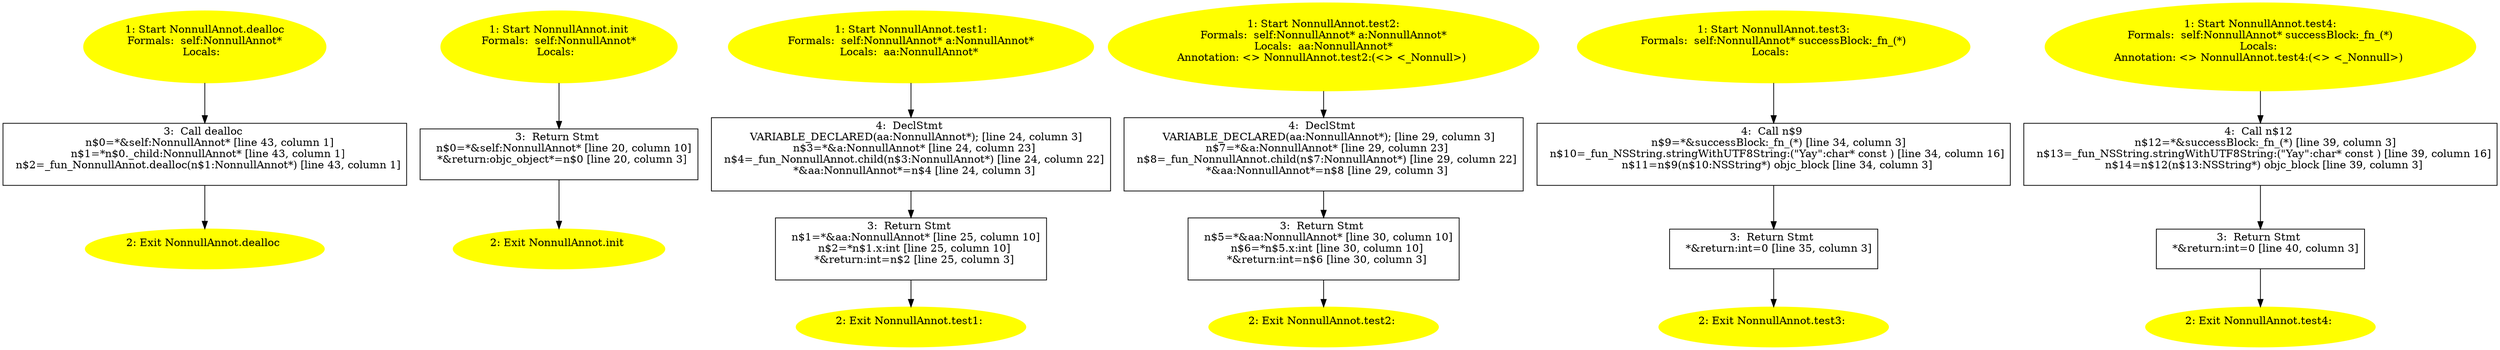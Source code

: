 /* @generated */
digraph cfg {
"dealloc#NonnullAnnot#instance.0759b4c4bc783d3b87f6d785a8b2c369_1" [label="1: Start NonnullAnnot.dealloc\nFormals:  self:NonnullAnnot*\nLocals:  \n  " color=yellow style=filled]
	

	 "dealloc#NonnullAnnot#instance.0759b4c4bc783d3b87f6d785a8b2c369_1" -> "dealloc#NonnullAnnot#instance.0759b4c4bc783d3b87f6d785a8b2c369_3" ;
"dealloc#NonnullAnnot#instance.0759b4c4bc783d3b87f6d785a8b2c369_2" [label="2: Exit NonnullAnnot.dealloc \n  " color=yellow style=filled]
	

"dealloc#NonnullAnnot#instance.0759b4c4bc783d3b87f6d785a8b2c369_3" [label="3:  Call dealloc \n   n$0=*&self:NonnullAnnot* [line 43, column 1]\n  n$1=*n$0._child:NonnullAnnot* [line 43, column 1]\n  n$2=_fun_NonnullAnnot.dealloc(n$1:NonnullAnnot*) [line 43, column 1]\n " shape="box"]
	

	 "dealloc#NonnullAnnot#instance.0759b4c4bc783d3b87f6d785a8b2c369_3" -> "dealloc#NonnullAnnot#instance.0759b4c4bc783d3b87f6d785a8b2c369_2" ;
"init#NonnullAnnot#instance.b2b74f8dde6ae5957922f59d81ccda45_1" [label="1: Start NonnullAnnot.init\nFormals:  self:NonnullAnnot*\nLocals:  \n  " color=yellow style=filled]
	

	 "init#NonnullAnnot#instance.b2b74f8dde6ae5957922f59d81ccda45_1" -> "init#NonnullAnnot#instance.b2b74f8dde6ae5957922f59d81ccda45_3" ;
"init#NonnullAnnot#instance.b2b74f8dde6ae5957922f59d81ccda45_2" [label="2: Exit NonnullAnnot.init \n  " color=yellow style=filled]
	

"init#NonnullAnnot#instance.b2b74f8dde6ae5957922f59d81ccda45_3" [label="3:  Return Stmt \n   n$0=*&self:NonnullAnnot* [line 20, column 10]\n  *&return:objc_object*=n$0 [line 20, column 3]\n " shape="box"]
	

	 "init#NonnullAnnot#instance.b2b74f8dde6ae5957922f59d81ccda45_3" -> "init#NonnullAnnot#instance.b2b74f8dde6ae5957922f59d81ccda45_2" ;
"test1:#NonnullAnnot(class NonnullAnnot)#instance.e1bfc3674bdae0a62d7e4bb2a1768f99_1" [label="1: Start NonnullAnnot.test1:\nFormals:  self:NonnullAnnot* a:NonnullAnnot*\nLocals:  aa:NonnullAnnot* \n  " color=yellow style=filled]
	

	 "test1:#NonnullAnnot(class NonnullAnnot)#instance.e1bfc3674bdae0a62d7e4bb2a1768f99_1" -> "test1:#NonnullAnnot(class NonnullAnnot)#instance.e1bfc3674bdae0a62d7e4bb2a1768f99_4" ;
"test1:#NonnullAnnot(class NonnullAnnot)#instance.e1bfc3674bdae0a62d7e4bb2a1768f99_2" [label="2: Exit NonnullAnnot.test1: \n  " color=yellow style=filled]
	

"test1:#NonnullAnnot(class NonnullAnnot)#instance.e1bfc3674bdae0a62d7e4bb2a1768f99_3" [label="3:  Return Stmt \n   n$1=*&aa:NonnullAnnot* [line 25, column 10]\n  n$2=*n$1.x:int [line 25, column 10]\n  *&return:int=n$2 [line 25, column 3]\n " shape="box"]
	

	 "test1:#NonnullAnnot(class NonnullAnnot)#instance.e1bfc3674bdae0a62d7e4bb2a1768f99_3" -> "test1:#NonnullAnnot(class NonnullAnnot)#instance.e1bfc3674bdae0a62d7e4bb2a1768f99_2" ;
"test1:#NonnullAnnot(class NonnullAnnot)#instance.e1bfc3674bdae0a62d7e4bb2a1768f99_4" [label="4:  DeclStmt \n   VARIABLE_DECLARED(aa:NonnullAnnot*); [line 24, column 3]\n  n$3=*&a:NonnullAnnot* [line 24, column 23]\n  n$4=_fun_NonnullAnnot.child(n$3:NonnullAnnot*) [line 24, column 22]\n  *&aa:NonnullAnnot*=n$4 [line 24, column 3]\n " shape="box"]
	

	 "test1:#NonnullAnnot(class NonnullAnnot)#instance.e1bfc3674bdae0a62d7e4bb2a1768f99_4" -> "test1:#NonnullAnnot(class NonnullAnnot)#instance.e1bfc3674bdae0a62d7e4bb2a1768f99_3" ;
"test2:#NonnullAnnot(class NonnullAnnot)#instance.7992ca7f61dca07dd40b2e7d7603a016_1" [label="1: Start NonnullAnnot.test2:\nFormals:  self:NonnullAnnot* a:NonnullAnnot*\nLocals:  aa:NonnullAnnot*\nAnnotation: <> NonnullAnnot.test2:(<> <_Nonnull>) \n  " color=yellow style=filled]
	

	 "test2:#NonnullAnnot(class NonnullAnnot)#instance.7992ca7f61dca07dd40b2e7d7603a016_1" -> "test2:#NonnullAnnot(class NonnullAnnot)#instance.7992ca7f61dca07dd40b2e7d7603a016_4" ;
"test2:#NonnullAnnot(class NonnullAnnot)#instance.7992ca7f61dca07dd40b2e7d7603a016_2" [label="2: Exit NonnullAnnot.test2: \n  " color=yellow style=filled]
	

"test2:#NonnullAnnot(class NonnullAnnot)#instance.7992ca7f61dca07dd40b2e7d7603a016_3" [label="3:  Return Stmt \n   n$5=*&aa:NonnullAnnot* [line 30, column 10]\n  n$6=*n$5.x:int [line 30, column 10]\n  *&return:int=n$6 [line 30, column 3]\n " shape="box"]
	

	 "test2:#NonnullAnnot(class NonnullAnnot)#instance.7992ca7f61dca07dd40b2e7d7603a016_3" -> "test2:#NonnullAnnot(class NonnullAnnot)#instance.7992ca7f61dca07dd40b2e7d7603a016_2" ;
"test2:#NonnullAnnot(class NonnullAnnot)#instance.7992ca7f61dca07dd40b2e7d7603a016_4" [label="4:  DeclStmt \n   VARIABLE_DECLARED(aa:NonnullAnnot*); [line 29, column 3]\n  n$7=*&a:NonnullAnnot* [line 29, column 23]\n  n$8=_fun_NonnullAnnot.child(n$7:NonnullAnnot*) [line 29, column 22]\n  *&aa:NonnullAnnot*=n$8 [line 29, column 3]\n " shape="box"]
	

	 "test2:#NonnullAnnot(class NonnullAnnot)#instance.7992ca7f61dca07dd40b2e7d7603a016_4" -> "test2:#NonnullAnnot(class NonnullAnnot)#instance.7992ca7f61dca07dd40b2e7d7603a016_3" ;
"test3:#NonnullAnnot#instance.4ab04a3232d4ec4327b6040285f16196_1" [label="1: Start NonnullAnnot.test3:\nFormals:  self:NonnullAnnot* successBlock:_fn_(*)\nLocals:  \n  " color=yellow style=filled]
	

	 "test3:#NonnullAnnot#instance.4ab04a3232d4ec4327b6040285f16196_1" -> "test3:#NonnullAnnot#instance.4ab04a3232d4ec4327b6040285f16196_4" ;
"test3:#NonnullAnnot#instance.4ab04a3232d4ec4327b6040285f16196_2" [label="2: Exit NonnullAnnot.test3: \n  " color=yellow style=filled]
	

"test3:#NonnullAnnot#instance.4ab04a3232d4ec4327b6040285f16196_3" [label="3:  Return Stmt \n   *&return:int=0 [line 35, column 3]\n " shape="box"]
	

	 "test3:#NonnullAnnot#instance.4ab04a3232d4ec4327b6040285f16196_3" -> "test3:#NonnullAnnot#instance.4ab04a3232d4ec4327b6040285f16196_2" ;
"test3:#NonnullAnnot#instance.4ab04a3232d4ec4327b6040285f16196_4" [label="4:  Call n$9 \n   n$9=*&successBlock:_fn_(*) [line 34, column 3]\n  n$10=_fun_NSString.stringWithUTF8String:(\"Yay\":char* const ) [line 34, column 16]\n  n$11=n$9(n$10:NSString*) objc_block [line 34, column 3]\n " shape="box"]
	

	 "test3:#NonnullAnnot#instance.4ab04a3232d4ec4327b6040285f16196_4" -> "test3:#NonnullAnnot#instance.4ab04a3232d4ec4327b6040285f16196_3" ;
"test4:#NonnullAnnot#instance.679c6b135de319b66e5e0bd6ab2f0b43_1" [label="1: Start NonnullAnnot.test4:\nFormals:  self:NonnullAnnot* successBlock:_fn_(*)\nLocals: \nAnnotation: <> NonnullAnnot.test4:(<> <_Nonnull>) \n  " color=yellow style=filled]
	

	 "test4:#NonnullAnnot#instance.679c6b135de319b66e5e0bd6ab2f0b43_1" -> "test4:#NonnullAnnot#instance.679c6b135de319b66e5e0bd6ab2f0b43_4" ;
"test4:#NonnullAnnot#instance.679c6b135de319b66e5e0bd6ab2f0b43_2" [label="2: Exit NonnullAnnot.test4: \n  " color=yellow style=filled]
	

"test4:#NonnullAnnot#instance.679c6b135de319b66e5e0bd6ab2f0b43_3" [label="3:  Return Stmt \n   *&return:int=0 [line 40, column 3]\n " shape="box"]
	

	 "test4:#NonnullAnnot#instance.679c6b135de319b66e5e0bd6ab2f0b43_3" -> "test4:#NonnullAnnot#instance.679c6b135de319b66e5e0bd6ab2f0b43_2" ;
"test4:#NonnullAnnot#instance.679c6b135de319b66e5e0bd6ab2f0b43_4" [label="4:  Call n$12 \n   n$12=*&successBlock:_fn_(*) [line 39, column 3]\n  n$13=_fun_NSString.stringWithUTF8String:(\"Yay\":char* const ) [line 39, column 16]\n  n$14=n$12(n$13:NSString*) objc_block [line 39, column 3]\n " shape="box"]
	

	 "test4:#NonnullAnnot#instance.679c6b135de319b66e5e0bd6ab2f0b43_4" -> "test4:#NonnullAnnot#instance.679c6b135de319b66e5e0bd6ab2f0b43_3" ;
}
